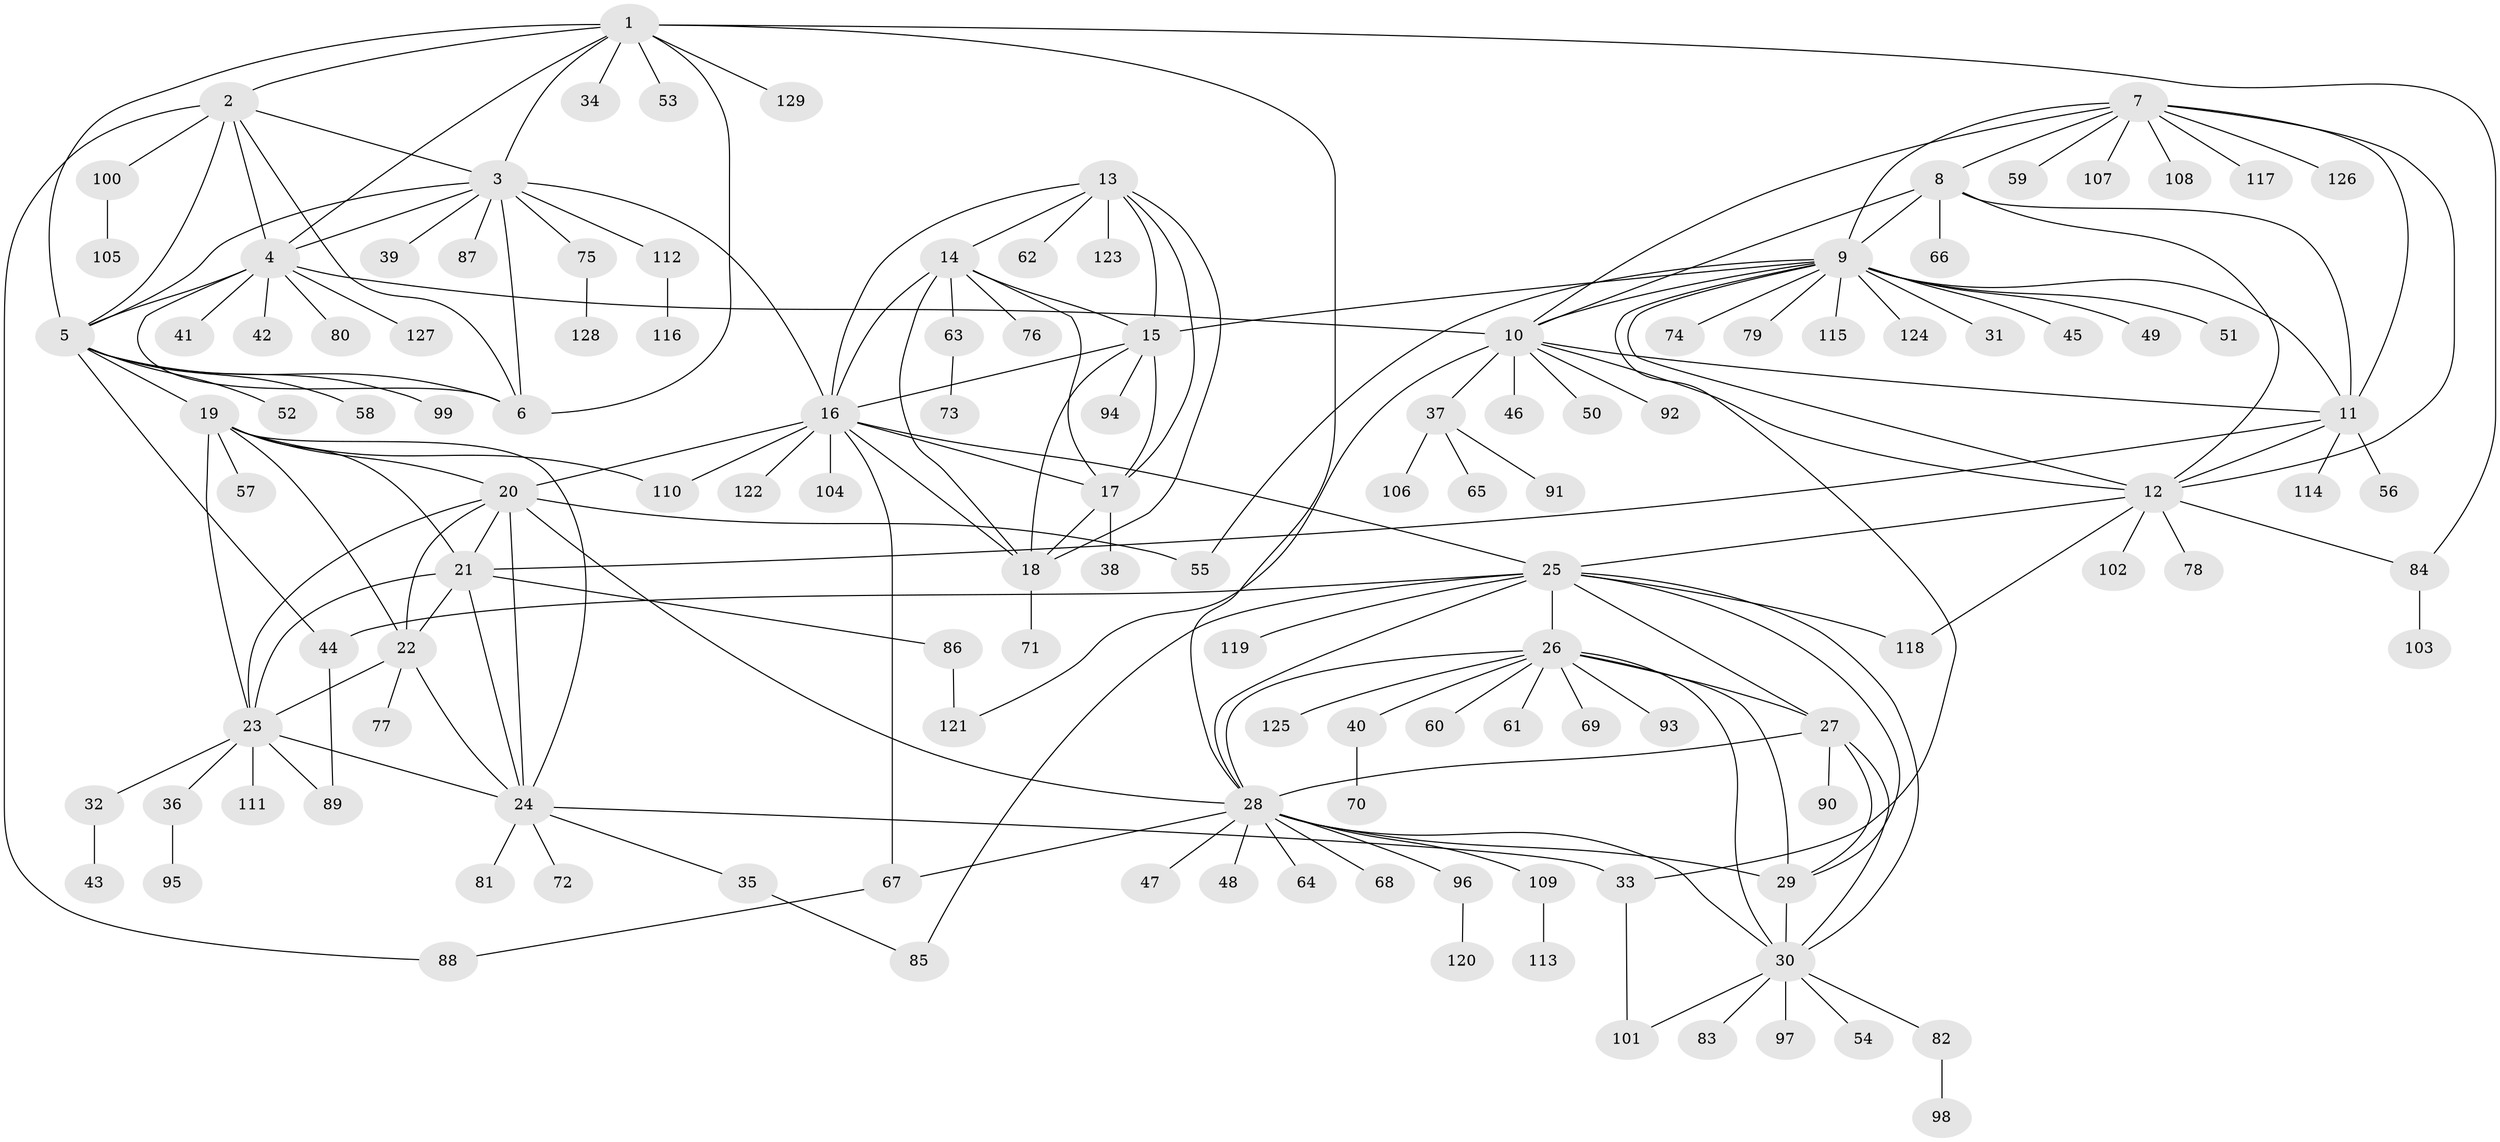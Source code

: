 // coarse degree distribution, {8: 0.078125, 7: 0.03125, 13: 0.015625, 3: 0.0625, 5: 0.046875, 4: 0.015625, 18: 0.015625, 2: 0.078125, 6: 0.03125, 9: 0.046875, 1: 0.578125}
// Generated by graph-tools (version 1.1) at 2025/19/03/04/25 18:19:56]
// undirected, 129 vertices, 196 edges
graph export_dot {
graph [start="1"]
  node [color=gray90,style=filled];
  1;
  2;
  3;
  4;
  5;
  6;
  7;
  8;
  9;
  10;
  11;
  12;
  13;
  14;
  15;
  16;
  17;
  18;
  19;
  20;
  21;
  22;
  23;
  24;
  25;
  26;
  27;
  28;
  29;
  30;
  31;
  32;
  33;
  34;
  35;
  36;
  37;
  38;
  39;
  40;
  41;
  42;
  43;
  44;
  45;
  46;
  47;
  48;
  49;
  50;
  51;
  52;
  53;
  54;
  55;
  56;
  57;
  58;
  59;
  60;
  61;
  62;
  63;
  64;
  65;
  66;
  67;
  68;
  69;
  70;
  71;
  72;
  73;
  74;
  75;
  76;
  77;
  78;
  79;
  80;
  81;
  82;
  83;
  84;
  85;
  86;
  87;
  88;
  89;
  90;
  91;
  92;
  93;
  94;
  95;
  96;
  97;
  98;
  99;
  100;
  101;
  102;
  103;
  104;
  105;
  106;
  107;
  108;
  109;
  110;
  111;
  112;
  113;
  114;
  115;
  116;
  117;
  118;
  119;
  120;
  121;
  122;
  123;
  124;
  125;
  126;
  127;
  128;
  129;
  1 -- 2;
  1 -- 3;
  1 -- 4;
  1 -- 5;
  1 -- 6;
  1 -- 28;
  1 -- 34;
  1 -- 53;
  1 -- 84;
  1 -- 129;
  2 -- 3;
  2 -- 4;
  2 -- 5;
  2 -- 6;
  2 -- 88;
  2 -- 100;
  3 -- 4;
  3 -- 5;
  3 -- 6;
  3 -- 16;
  3 -- 39;
  3 -- 75;
  3 -- 87;
  3 -- 112;
  4 -- 5;
  4 -- 6;
  4 -- 10;
  4 -- 41;
  4 -- 42;
  4 -- 80;
  4 -- 127;
  5 -- 6;
  5 -- 19;
  5 -- 44;
  5 -- 52;
  5 -- 58;
  5 -- 99;
  7 -- 8;
  7 -- 9;
  7 -- 10;
  7 -- 11;
  7 -- 12;
  7 -- 59;
  7 -- 107;
  7 -- 108;
  7 -- 117;
  7 -- 126;
  8 -- 9;
  8 -- 10;
  8 -- 11;
  8 -- 12;
  8 -- 66;
  9 -- 10;
  9 -- 11;
  9 -- 12;
  9 -- 15;
  9 -- 31;
  9 -- 33;
  9 -- 45;
  9 -- 49;
  9 -- 51;
  9 -- 55;
  9 -- 74;
  9 -- 79;
  9 -- 115;
  9 -- 124;
  10 -- 11;
  10 -- 12;
  10 -- 37;
  10 -- 46;
  10 -- 50;
  10 -- 92;
  10 -- 121;
  11 -- 12;
  11 -- 21;
  11 -- 56;
  11 -- 114;
  12 -- 25;
  12 -- 78;
  12 -- 84;
  12 -- 102;
  12 -- 118;
  13 -- 14;
  13 -- 15;
  13 -- 16;
  13 -- 17;
  13 -- 18;
  13 -- 62;
  13 -- 123;
  14 -- 15;
  14 -- 16;
  14 -- 17;
  14 -- 18;
  14 -- 63;
  14 -- 76;
  15 -- 16;
  15 -- 17;
  15 -- 18;
  15 -- 94;
  16 -- 17;
  16 -- 18;
  16 -- 20;
  16 -- 25;
  16 -- 67;
  16 -- 104;
  16 -- 110;
  16 -- 122;
  17 -- 18;
  17 -- 38;
  18 -- 71;
  19 -- 20;
  19 -- 21;
  19 -- 22;
  19 -- 23;
  19 -- 24;
  19 -- 57;
  19 -- 110;
  20 -- 21;
  20 -- 22;
  20 -- 23;
  20 -- 24;
  20 -- 28;
  20 -- 55;
  21 -- 22;
  21 -- 23;
  21 -- 24;
  21 -- 86;
  22 -- 23;
  22 -- 24;
  22 -- 77;
  23 -- 24;
  23 -- 32;
  23 -- 36;
  23 -- 89;
  23 -- 111;
  24 -- 33;
  24 -- 35;
  24 -- 72;
  24 -- 81;
  25 -- 26;
  25 -- 27;
  25 -- 28;
  25 -- 29;
  25 -- 30;
  25 -- 44;
  25 -- 85;
  25 -- 118;
  25 -- 119;
  26 -- 27;
  26 -- 28;
  26 -- 29;
  26 -- 30;
  26 -- 40;
  26 -- 60;
  26 -- 61;
  26 -- 69;
  26 -- 93;
  26 -- 125;
  27 -- 28;
  27 -- 29;
  27 -- 30;
  27 -- 90;
  28 -- 29;
  28 -- 30;
  28 -- 47;
  28 -- 48;
  28 -- 64;
  28 -- 67;
  28 -- 68;
  28 -- 96;
  28 -- 109;
  29 -- 30;
  30 -- 54;
  30 -- 82;
  30 -- 83;
  30 -- 97;
  30 -- 101;
  32 -- 43;
  33 -- 101;
  35 -- 85;
  36 -- 95;
  37 -- 65;
  37 -- 91;
  37 -- 106;
  40 -- 70;
  44 -- 89;
  63 -- 73;
  67 -- 88;
  75 -- 128;
  82 -- 98;
  84 -- 103;
  86 -- 121;
  96 -- 120;
  100 -- 105;
  109 -- 113;
  112 -- 116;
}
